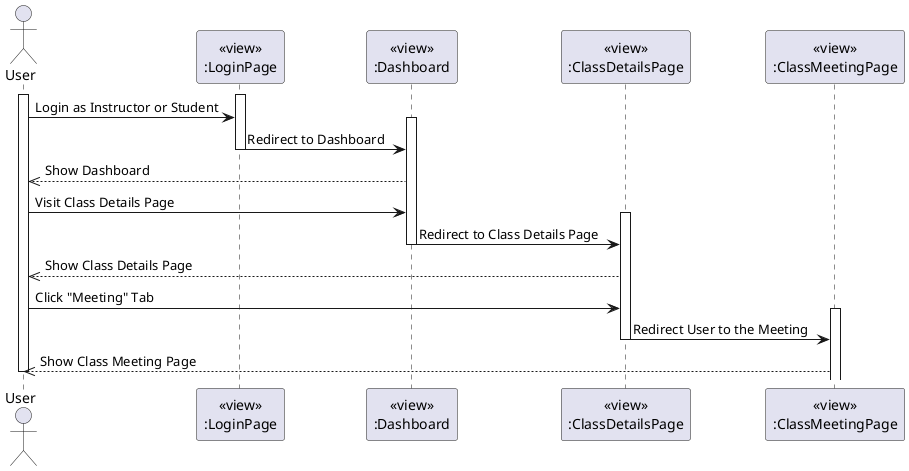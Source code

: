 @startuml JoinClassMeeting
actor User
participant LoginPageView [
  <<view>>
  :LoginPage
]

participant DashboardView [
  <<view>>
  :Dashboard
]

participant ClassDetailsPageView [
  <<view>>
  :ClassDetailsPage
]

participant ClassMeetingPageView [
    <<view>>
    :ClassMeetingPage
]

activate User
activate LoginPageView
User -> LoginPageView: Login as Instructor or Student
activate DashboardView
LoginPageView -> DashboardView: Redirect to Dashboard
deactivate LoginPageView

DashboardView -->> User: Show Dashboard

User -> DashboardView: Visit Class Details Page
activate ClassDetailsPageView
DashboardView -> ClassDetailsPageView: Redirect to Class Details Page
deactivate DashboardView

ClassDetailsPageView -->> User: Show Class Details Page

User -> ClassDetailsPageView: Click "Meeting" Tab
activate ClassMeetingPageView
ClassDetailsPageView -> ClassMeetingPageView: Redirect User to the Meeting
deactivate ClassDetailsPageView

ClassMeetingPageView -->> User: Show Class Meeting Page

deactivate User
deactivate ClassDetailsPageView
@enduml
